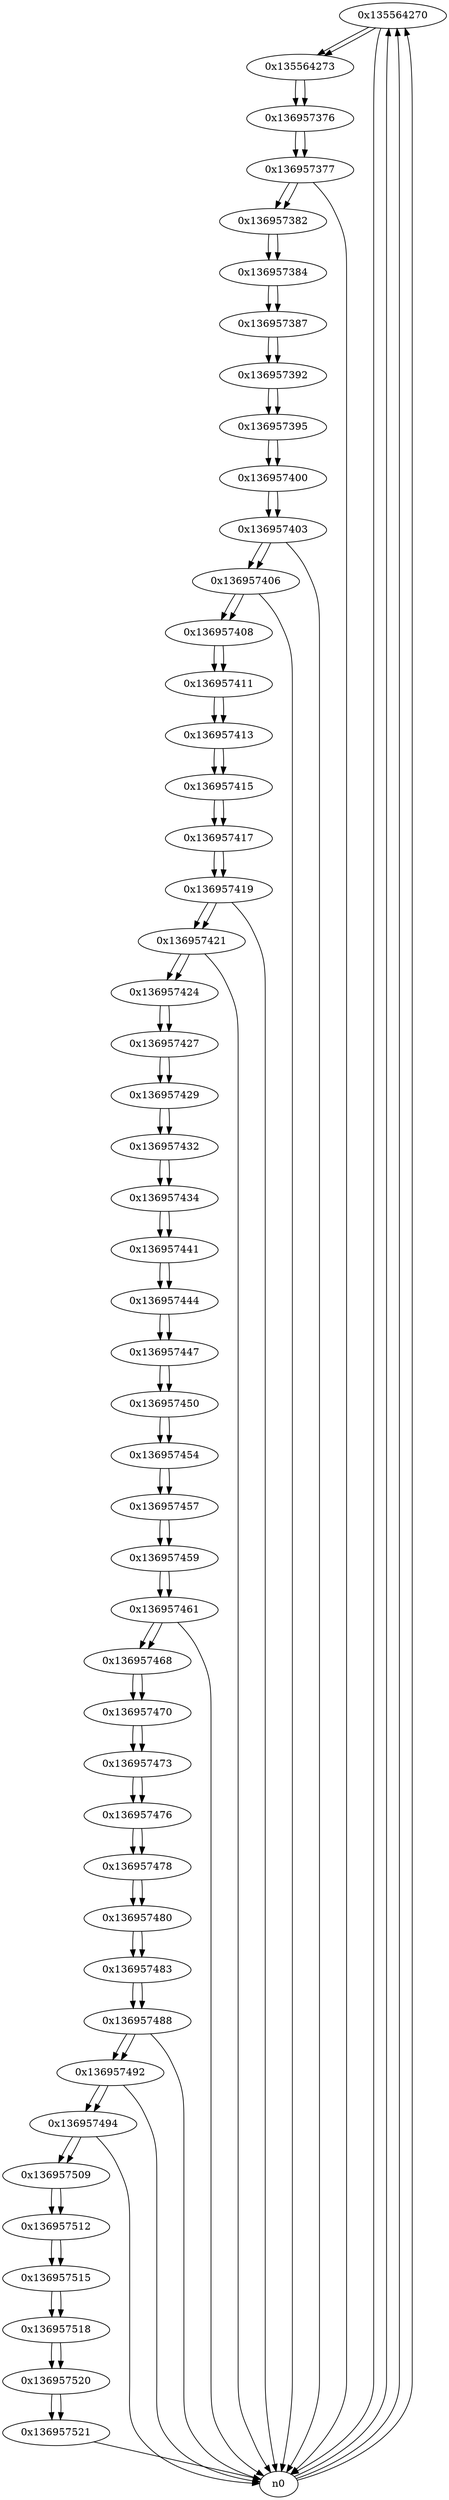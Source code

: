 digraph G{
/* nodes */
  n1 [label="0x135564270"]
  n2 [label="0x135564273"]
  n3 [label="0x136957376"]
  n4 [label="0x136957377"]
  n5 [label="0x136957382"]
  n6 [label="0x136957384"]
  n7 [label="0x136957387"]
  n8 [label="0x136957392"]
  n9 [label="0x136957395"]
  n10 [label="0x136957400"]
  n11 [label="0x136957403"]
  n12 [label="0x136957406"]
  n13 [label="0x136957408"]
  n14 [label="0x136957411"]
  n15 [label="0x136957413"]
  n16 [label="0x136957415"]
  n17 [label="0x136957417"]
  n18 [label="0x136957419"]
  n19 [label="0x136957421"]
  n20 [label="0x136957424"]
  n21 [label="0x136957427"]
  n22 [label="0x136957429"]
  n23 [label="0x136957432"]
  n24 [label="0x136957434"]
  n25 [label="0x136957441"]
  n26 [label="0x136957444"]
  n27 [label="0x136957447"]
  n28 [label="0x136957450"]
  n29 [label="0x136957454"]
  n30 [label="0x136957457"]
  n31 [label="0x136957459"]
  n32 [label="0x136957461"]
  n33 [label="0x136957468"]
  n34 [label="0x136957470"]
  n35 [label="0x136957473"]
  n36 [label="0x136957476"]
  n37 [label="0x136957478"]
  n38 [label="0x136957480"]
  n39 [label="0x136957483"]
  n40 [label="0x136957488"]
  n41 [label="0x136957492"]
  n42 [label="0x136957494"]
  n43 [label="0x136957509"]
  n44 [label="0x136957512"]
  n45 [label="0x136957515"]
  n46 [label="0x136957518"]
  n47 [label="0x136957520"]
  n48 [label="0x136957521"]
/* edges */
n1 -> n2;
n1 -> n0;
n0 -> n1;
n0 -> n1;
n0 -> n1;
n2 -> n3;
n1 -> n2;
n3 -> n4;
n2 -> n3;
n4 -> n5;
n4 -> n0;
n3 -> n4;
n5 -> n6;
n4 -> n5;
n6 -> n7;
n5 -> n6;
n7 -> n8;
n6 -> n7;
n8 -> n9;
n7 -> n8;
n9 -> n10;
n8 -> n9;
n10 -> n11;
n9 -> n10;
n11 -> n12;
n11 -> n0;
n10 -> n11;
n12 -> n13;
n12 -> n0;
n11 -> n12;
n13 -> n14;
n12 -> n13;
n14 -> n15;
n13 -> n14;
n15 -> n16;
n14 -> n15;
n16 -> n17;
n15 -> n16;
n17 -> n18;
n16 -> n17;
n18 -> n19;
n18 -> n0;
n17 -> n18;
n19 -> n20;
n19 -> n0;
n18 -> n19;
n20 -> n21;
n19 -> n20;
n21 -> n22;
n20 -> n21;
n22 -> n23;
n21 -> n22;
n23 -> n24;
n22 -> n23;
n24 -> n25;
n23 -> n24;
n25 -> n26;
n24 -> n25;
n26 -> n27;
n25 -> n26;
n27 -> n28;
n26 -> n27;
n28 -> n29;
n27 -> n28;
n29 -> n30;
n28 -> n29;
n30 -> n31;
n29 -> n30;
n31 -> n32;
n30 -> n31;
n32 -> n33;
n32 -> n0;
n31 -> n32;
n33 -> n34;
n32 -> n33;
n34 -> n35;
n33 -> n34;
n35 -> n36;
n34 -> n35;
n36 -> n37;
n35 -> n36;
n37 -> n38;
n36 -> n37;
n38 -> n39;
n37 -> n38;
n39 -> n40;
n38 -> n39;
n40 -> n41;
n40 -> n0;
n39 -> n40;
n41 -> n42;
n41 -> n0;
n40 -> n41;
n42 -> n43;
n42 -> n0;
n41 -> n42;
n43 -> n44;
n42 -> n43;
n44 -> n45;
n43 -> n44;
n45 -> n46;
n44 -> n45;
n46 -> n47;
n45 -> n46;
n47 -> n48;
n46 -> n47;
n48 -> n0;
n47 -> n48;
}
